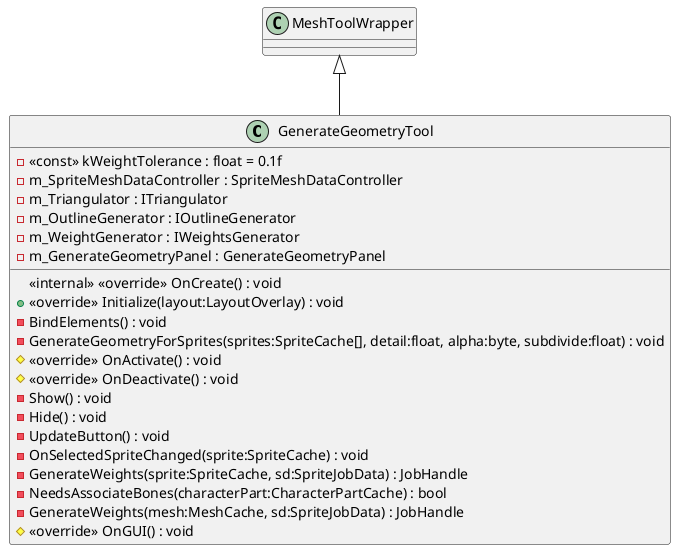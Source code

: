 @startuml
class GenerateGeometryTool {
    - <<const>> kWeightTolerance : float = 0.1f
    - m_SpriteMeshDataController : SpriteMeshDataController
    - m_Triangulator : ITriangulator
    - m_OutlineGenerator : IOutlineGenerator
    - m_WeightGenerator : IWeightsGenerator
    - m_GenerateGeometryPanel : GenerateGeometryPanel
    <<internal>> <<override>> OnCreate() : void
    + <<override>> Initialize(layout:LayoutOverlay) : void
    - BindElements() : void
    - GenerateGeometryForSprites(sprites:SpriteCache[], detail:float, alpha:byte, subdivide:float) : void
    # <<override>> OnActivate() : void
    # <<override>> OnDeactivate() : void
    - Show() : void
    - Hide() : void
    - UpdateButton() : void
    - OnSelectedSpriteChanged(sprite:SpriteCache) : void
    - GenerateWeights(sprite:SpriteCache, sd:SpriteJobData) : JobHandle
    - NeedsAssociateBones(characterPart:CharacterPartCache) : bool
    - GenerateWeights(mesh:MeshCache, sd:SpriteJobData) : JobHandle
    # <<override>> OnGUI() : void
}
MeshToolWrapper <|-- GenerateGeometryTool
@enduml
